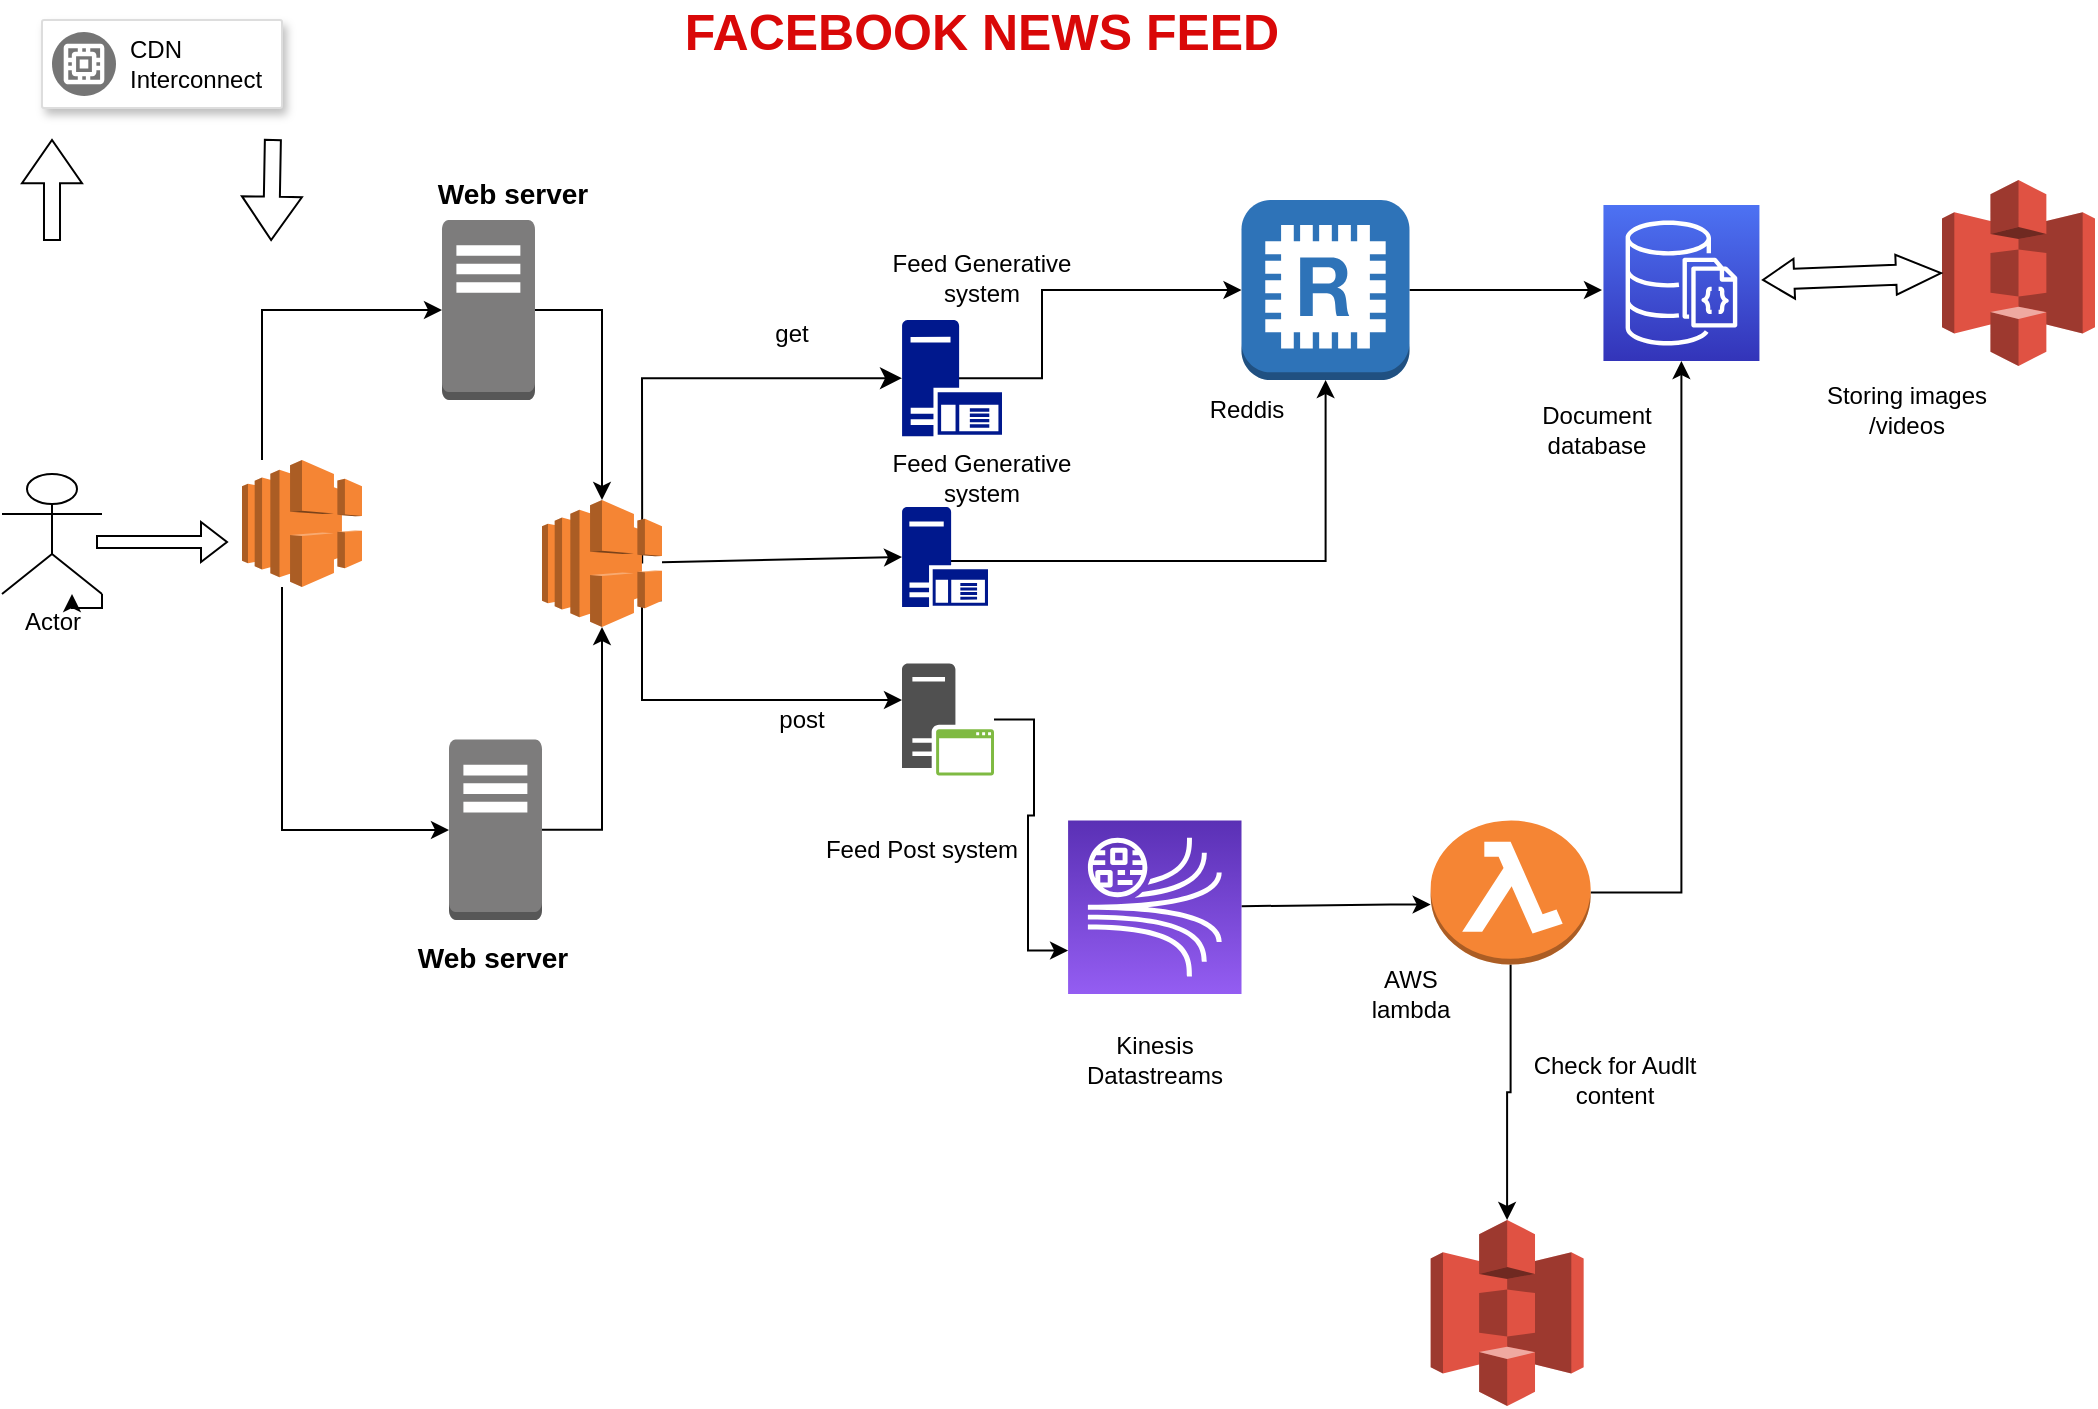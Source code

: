 <mxfile version="21.3.5" type="github">
  <diagram name="Page-1" id="XS_dt15CcSUX4DF8-uGM">
    <mxGraphModel dx="1306" dy="708" grid="1" gridSize="10" guides="1" tooltips="1" connect="1" arrows="1" fold="1" page="1" pageScale="1" pageWidth="850" pageHeight="1100" math="0" shadow="0">
      <root>
        <mxCell id="0" />
        <mxCell id="1" parent="0" />
        <mxCell id="ZGd59PmrkyYw04epXtnP-1" value="Actor" style="shape=umlActor;verticalLabelPosition=bottom;verticalAlign=top;html=1;outlineConnect=0;" vertex="1" parent="1">
          <mxGeometry x="40" y="277" width="50" height="60" as="geometry" />
        </mxCell>
        <mxCell id="ZGd59PmrkyYw04epXtnP-2" style="edgeStyle=orthogonalEdgeStyle;rounded=0;orthogonalLoop=1;jettySize=auto;html=1;" edge="1" parent="1" source="ZGd59PmrkyYw04epXtnP-4" target="ZGd59PmrkyYw04epXtnP-43">
          <mxGeometry relative="1" as="geometry">
            <Array as="points">
              <mxPoint x="180" y="455" />
            </Array>
          </mxGeometry>
        </mxCell>
        <mxCell id="ZGd59PmrkyYw04epXtnP-3" style="edgeStyle=orthogonalEdgeStyle;rounded=0;orthogonalLoop=1;jettySize=auto;html=1;" edge="1" parent="1" source="ZGd59PmrkyYw04epXtnP-4" target="ZGd59PmrkyYw04epXtnP-39">
          <mxGeometry relative="1" as="geometry">
            <Array as="points">
              <mxPoint x="170" y="195" />
            </Array>
          </mxGeometry>
        </mxCell>
        <mxCell id="ZGd59PmrkyYw04epXtnP-4" value="" style="outlineConnect=0;dashed=0;verticalLabelPosition=bottom;verticalAlign=top;align=center;html=1;shape=mxgraph.aws3.elastic_load_balancing;fillColor=#F58534;gradientColor=none;" vertex="1" parent="1">
          <mxGeometry x="160" y="270" width="60" height="63.5" as="geometry" />
        </mxCell>
        <mxCell id="ZGd59PmrkyYw04epXtnP-5" value="" style="strokeColor=#dddddd;shadow=1;strokeWidth=1;rounded=1;absoluteArcSize=1;arcSize=2;" vertex="1" parent="1">
          <mxGeometry x="60" y="50" width="120" height="44" as="geometry" />
        </mxCell>
        <mxCell id="ZGd59PmrkyYw04epXtnP-6" value="CDN&#xa;Interconnect" style="sketch=0;dashed=0;connectable=0;html=1;fillColor=#757575;strokeColor=none;shape=mxgraph.gcp2.google_network_edge_cache;part=1;labelPosition=right;verticalLabelPosition=middle;align=left;verticalAlign=middle;spacingLeft=5;fontSize=12;" vertex="1" parent="ZGd59PmrkyYw04epXtnP-5">
          <mxGeometry y="0.5" width="32" height="32" relative="1" as="geometry">
            <mxPoint x="5" y="-16" as="offset" />
          </mxGeometry>
        </mxCell>
        <mxCell id="ZGd59PmrkyYw04epXtnP-7" value="" style="shape=singleArrow;direction=north;whiteSpace=wrap;html=1;arrowWidth=0.267;arrowSize=0.433;" vertex="1" parent="1">
          <mxGeometry x="50" y="110" width="30" height="50" as="geometry" />
        </mxCell>
        <mxCell id="ZGd59PmrkyYw04epXtnP-8" value="" style="shape=singleArrow;direction=north;whiteSpace=wrap;html=1;arrowWidth=0.267;arrowSize=0.433;rotation=-179;" vertex="1" parent="1">
          <mxGeometry x="160" y="110" width="30" height="50" as="geometry" />
        </mxCell>
        <mxCell id="ZGd59PmrkyYw04epXtnP-9" value="" style="shape=singleArrow;direction=north;whiteSpace=wrap;html=1;rotation=90;" vertex="1" parent="1">
          <mxGeometry x="110" y="278.5" width="20" height="65" as="geometry" />
        </mxCell>
        <mxCell id="ZGd59PmrkyYw04epXtnP-10" style="edgeStyle=orthogonalEdgeStyle;rounded=0;orthogonalLoop=1;jettySize=auto;html=1;entryX=0;entryY=0.5;entryDx=0;entryDy=0;entryPerimeter=0;exitX=0.57;exitY=0.5;exitDx=0;exitDy=0;exitPerimeter=0;" edge="1" parent="1" source="ZGd59PmrkyYw04epXtnP-11" target="ZGd59PmrkyYw04epXtnP-32">
          <mxGeometry relative="1" as="geometry">
            <Array as="points">
              <mxPoint x="560" y="229" />
              <mxPoint x="560" y="185" />
            </Array>
          </mxGeometry>
        </mxCell>
        <mxCell id="ZGd59PmrkyYw04epXtnP-11" value="" style="sketch=0;aspect=fixed;pointerEvents=1;shadow=0;dashed=0;html=1;strokeColor=none;labelPosition=center;verticalLabelPosition=bottom;verticalAlign=top;align=center;fillColor=#00188D;shape=mxgraph.mscae.enterprise.application_server" vertex="1" parent="1">
          <mxGeometry x="490" y="200" width="50" height="58.14" as="geometry" />
        </mxCell>
        <mxCell id="ZGd59PmrkyYw04epXtnP-12" style="edgeStyle=orthogonalEdgeStyle;rounded=0;orthogonalLoop=1;jettySize=auto;html=1;exitX=0.302;exitY=0.54;exitDx=0;exitDy=0;exitPerimeter=0;" edge="1" parent="1" source="ZGd59PmrkyYw04epXtnP-13" target="ZGd59PmrkyYw04epXtnP-32">
          <mxGeometry relative="1" as="geometry" />
        </mxCell>
        <mxCell id="ZGd59PmrkyYw04epXtnP-13" value="" style="sketch=0;aspect=fixed;pointerEvents=1;shadow=0;dashed=0;html=1;strokeColor=none;labelPosition=center;verticalLabelPosition=bottom;verticalAlign=top;align=center;fillColor=#00188D;shape=mxgraph.mscae.enterprise.application_server" vertex="1" parent="1">
          <mxGeometry x="490" y="293.5" width="43" height="50" as="geometry" />
        </mxCell>
        <mxCell id="ZGd59PmrkyYw04epXtnP-14" style="edgeStyle=orthogonalEdgeStyle;rounded=0;orthogonalLoop=1;jettySize=auto;html=1;entryX=1;entryY=0.25;entryDx=0;entryDy=0;entryPerimeter=0;" edge="1" parent="1" source="ZGd59PmrkyYw04epXtnP-30" target="ZGd59PmrkyYw04epXtnP-21">
          <mxGeometry relative="1" as="geometry">
            <mxPoint x="423" y="395" as="sourcePoint" />
          </mxGeometry>
        </mxCell>
        <mxCell id="ZGd59PmrkyYw04epXtnP-15" value="" style="edgeStyle=elbowEdgeStyle;elbow=horizontal;endArrow=classic;html=1;curved=0;rounded=0;endSize=8;startSize=8;entryX=0;entryY=0.5;entryDx=0;entryDy=0;entryPerimeter=0;exitX=0.835;exitY=0.5;exitDx=0;exitDy=0;exitPerimeter=0;" edge="1" parent="1" source="ZGd59PmrkyYw04epXtnP-46" target="ZGd59PmrkyYw04epXtnP-11">
          <mxGeometry width="50" height="50" relative="1" as="geometry">
            <mxPoint x="390" y="329.75" as="sourcePoint" />
            <mxPoint x="470" y="229.75" as="targetPoint" />
            <Array as="points">
              <mxPoint x="360" y="270" />
            </Array>
          </mxGeometry>
        </mxCell>
        <mxCell id="ZGd59PmrkyYw04epXtnP-16" value="" style="endArrow=classic;html=1;rounded=0;entryX=0;entryY=0.5;entryDx=0;entryDy=0;entryPerimeter=0;" edge="1" parent="1" source="ZGd59PmrkyYw04epXtnP-46" target="ZGd59PmrkyYw04epXtnP-13">
          <mxGeometry width="50" height="50" relative="1" as="geometry">
            <mxPoint x="370" y="310.4" as="sourcePoint" />
            <mxPoint x="490" y="305" as="targetPoint" />
          </mxGeometry>
        </mxCell>
        <mxCell id="ZGd59PmrkyYw04epXtnP-17" value="get" style="text;strokeColor=none;align=center;fillColor=none;html=1;verticalAlign=middle;whiteSpace=wrap;rounded=0;" vertex="1" parent="1">
          <mxGeometry x="400" y="193.75" width="70" height="26.25" as="geometry" />
        </mxCell>
        <mxCell id="ZGd59PmrkyYw04epXtnP-18" value="post" style="text;strokeColor=none;align=center;fillColor=none;html=1;verticalAlign=middle;whiteSpace=wrap;rounded=0;" vertex="1" parent="1">
          <mxGeometry x="410" y="389.75" width="60" height="20" as="geometry" />
        </mxCell>
        <mxCell id="ZGd59PmrkyYw04epXtnP-19" value="AWS lambda" style="text;strokeColor=none;align=center;fillColor=none;html=1;verticalAlign=middle;whiteSpace=wrap;rounded=0;" vertex="1" parent="1">
          <mxGeometry x="714.33" y="522.25" width="61" height="30" as="geometry" />
        </mxCell>
        <mxCell id="ZGd59PmrkyYw04epXtnP-20" style="edgeStyle=orthogonalEdgeStyle;rounded=0;orthogonalLoop=1;jettySize=auto;html=1;" edge="1" parent="1" source="ZGd59PmrkyYw04epXtnP-21" target="ZGd59PmrkyYw04epXtnP-24">
          <mxGeometry relative="1" as="geometry">
            <Array as="points">
              <mxPoint x="734.33" y="492.25" />
              <mxPoint x="734.33" y="492.25" />
            </Array>
          </mxGeometry>
        </mxCell>
        <mxCell id="ZGd59PmrkyYw04epXtnP-21" value="" style="sketch=0;points=[[0,0,0],[0.25,0,0],[0.5,0,0],[0.75,0,0],[1,0,0],[0,1,0],[0.25,1,0],[0.5,1,0],[0.75,1,0],[1,1,0],[0,0.25,0],[0,0.5,0],[0,0.75,0],[1,0.25,0],[1,0.5,0],[1,0.75,0]];outlineConnect=0;fontColor=#232F3E;gradientColor=#945DF2;gradientDirection=north;fillColor=#5A30B5;strokeColor=#ffffff;dashed=0;verticalLabelPosition=bottom;verticalAlign=top;align=center;html=1;fontSize=12;fontStyle=0;aspect=fixed;shape=mxgraph.aws4.resourceIcon;resIcon=mxgraph.aws4.kinesis_data_streams;rotation=-180;" vertex="1" parent="1">
          <mxGeometry x="573.04" y="450.25" width="86.71" height="86.71" as="geometry" />
        </mxCell>
        <mxCell id="ZGd59PmrkyYw04epXtnP-22" style="edgeStyle=orthogonalEdgeStyle;rounded=0;orthogonalLoop=1;jettySize=auto;html=1;" edge="1" parent="1" source="ZGd59PmrkyYw04epXtnP-24" target="ZGd59PmrkyYw04epXtnP-29">
          <mxGeometry relative="1" as="geometry" />
        </mxCell>
        <mxCell id="ZGd59PmrkyYw04epXtnP-23" style="edgeStyle=orthogonalEdgeStyle;rounded=0;orthogonalLoop=1;jettySize=auto;html=1;" edge="1" parent="1" source="ZGd59PmrkyYw04epXtnP-24" target="ZGd59PmrkyYw04epXtnP-28">
          <mxGeometry relative="1" as="geometry" />
        </mxCell>
        <mxCell id="ZGd59PmrkyYw04epXtnP-24" value="" style="outlineConnect=0;dashed=0;verticalLabelPosition=bottom;verticalAlign=top;align=center;html=1;shape=mxgraph.aws3.lambda_function;fillColor=#F58534;gradientColor=none;" vertex="1" parent="1">
          <mxGeometry x="754.33" y="450.25" width="80" height="72" as="geometry" />
        </mxCell>
        <mxCell id="ZGd59PmrkyYw04epXtnP-25" value="Kinesis Datastreams" style="text;strokeColor=none;align=center;fillColor=none;html=1;verticalAlign=middle;whiteSpace=wrap;rounded=0;" vertex="1" parent="1">
          <mxGeometry x="570" y="555" width="92.79" height="30" as="geometry" />
        </mxCell>
        <mxCell id="ZGd59PmrkyYw04epXtnP-26" value="Check for Audlt content" style="text;strokeColor=none;align=center;fillColor=none;html=1;verticalAlign=middle;whiteSpace=wrap;rounded=0;" vertex="1" parent="1">
          <mxGeometry x="800.0" y="560" width="92.79" height="40" as="geometry" />
        </mxCell>
        <mxCell id="ZGd59PmrkyYw04epXtnP-27" value="" style="outlineConnect=0;dashed=0;verticalLabelPosition=bottom;verticalAlign=top;align=center;html=1;shape=mxgraph.aws3.s3;fillColor=#E05243;gradientColor=none;" vertex="1" parent="1">
          <mxGeometry x="1010" y="130" width="76.5" height="93" as="geometry" />
        </mxCell>
        <mxCell id="ZGd59PmrkyYw04epXtnP-28" value="" style="outlineConnect=0;dashed=0;verticalLabelPosition=bottom;verticalAlign=top;align=center;html=1;shape=mxgraph.aws3.s3;fillColor=#E05243;gradientColor=none;" vertex="1" parent="1">
          <mxGeometry x="754.33" y="650" width="76.5" height="93" as="geometry" />
        </mxCell>
        <mxCell id="ZGd59PmrkyYw04epXtnP-29" value="" style="sketch=0;points=[[0,0,0],[0.25,0,0],[0.5,0,0],[0.75,0,0],[1,0,0],[0,1,0],[0.25,1,0],[0.5,1,0],[0.75,1,0],[1,1,0],[0,0.25,0],[0,0.5,0],[0,0.75,0],[1,0.25,0],[1,0.5,0],[1,0.75,0]];outlineConnect=0;fontColor=#232F3E;gradientColor=#4D72F3;gradientDirection=north;fillColor=#3334B9;strokeColor=#ffffff;dashed=0;verticalLabelPosition=bottom;verticalAlign=top;align=center;html=1;fontSize=12;fontStyle=0;aspect=fixed;shape=mxgraph.aws4.resourceIcon;resIcon=mxgraph.aws4.documentdb_with_mongodb_compatibility;" vertex="1" parent="1">
          <mxGeometry x="840.72" y="142.5" width="78" height="78" as="geometry" />
        </mxCell>
        <mxCell id="ZGd59PmrkyYw04epXtnP-30" value="" style="sketch=0;pointerEvents=1;shadow=0;dashed=0;html=1;strokeColor=none;fillColor=#505050;labelPosition=center;verticalLabelPosition=bottom;verticalAlign=top;outlineConnect=0;align=center;shape=mxgraph.office.servers.application_server_green;" vertex="1" parent="1">
          <mxGeometry x="490" y="371.75" width="46" height="56" as="geometry" />
        </mxCell>
        <mxCell id="ZGd59PmrkyYw04epXtnP-31" style="edgeStyle=orthogonalEdgeStyle;rounded=0;orthogonalLoop=1;jettySize=auto;html=1;" edge="1" parent="1" source="ZGd59PmrkyYw04epXtnP-32">
          <mxGeometry relative="1" as="geometry">
            <mxPoint x="840" y="185" as="targetPoint" />
          </mxGeometry>
        </mxCell>
        <mxCell id="ZGd59PmrkyYw04epXtnP-32" value="" style="outlineConnect=0;dashed=0;verticalLabelPosition=bottom;verticalAlign=top;align=center;html=1;shape=mxgraph.aws3.redis;fillColor=#2E73B8;gradientColor=none;" vertex="1" parent="1">
          <mxGeometry x="659.75" y="140" width="84" height="90" as="geometry" />
        </mxCell>
        <mxCell id="ZGd59PmrkyYw04epXtnP-33" value="&lt;font color=&quot;#d90808&quot; style=&quot;font-size: 25px;&quot;&gt;&lt;b&gt;FACEBOOK NEWS FEED&lt;/b&gt;&lt;/font&gt;" style="text;align=center;html=1;verticalAlign=middle;whiteSpace=wrap;rounded=1;strokeWidth=7;perimeterSpacing=2;fillStyle=solid;" vertex="1" parent="1">
          <mxGeometry x="330" y="40" width="400" height="30" as="geometry" />
        </mxCell>
        <mxCell id="ZGd59PmrkyYw04epXtnP-34" value="Reddis" style="text;strokeColor=none;align=center;fillColor=none;html=1;verticalAlign=middle;whiteSpace=wrap;rounded=0;" vertex="1" parent="1">
          <mxGeometry x="620" y="230" width="85.33" height="29.5" as="geometry" />
        </mxCell>
        <mxCell id="ZGd59PmrkyYw04epXtnP-35" value="Document database" style="text;strokeColor=none;align=center;fillColor=none;html=1;verticalAlign=middle;whiteSpace=wrap;rounded=0;" vertex="1" parent="1">
          <mxGeometry x="795" y="240" width="85.33" height="29.5" as="geometry" />
        </mxCell>
        <mxCell id="ZGd59PmrkyYw04epXtnP-36" value="Storing images /videos" style="text;strokeColor=none;align=center;fillColor=none;html=1;verticalAlign=middle;whiteSpace=wrap;rounded=0;" vertex="1" parent="1">
          <mxGeometry x="950" y="230" width="85.33" height="29.5" as="geometry" />
        </mxCell>
        <mxCell id="ZGd59PmrkyYw04epXtnP-37" value="" style="shape=flexArrow;endArrow=classic;startArrow=classic;html=1;rounded=0;entryX=0;entryY=0.5;entryDx=0;entryDy=0;entryPerimeter=0;startWidth=9;startSize=4.88;endWidth=9;endSize=7.16;" edge="1" parent="1" target="ZGd59PmrkyYw04epXtnP-27">
          <mxGeometry width="100" height="100" relative="1" as="geometry">
            <mxPoint x="920" y="180" as="sourcePoint" />
            <mxPoint x="1000" y="174" as="targetPoint" />
          </mxGeometry>
        </mxCell>
        <mxCell id="ZGd59PmrkyYw04epXtnP-38" style="edgeStyle=orthogonalEdgeStyle;rounded=0;orthogonalLoop=1;jettySize=auto;html=1;" edge="1" parent="1" source="ZGd59PmrkyYw04epXtnP-39" target="ZGd59PmrkyYw04epXtnP-46">
          <mxGeometry relative="1" as="geometry" />
        </mxCell>
        <mxCell id="ZGd59PmrkyYw04epXtnP-39" value="" style="outlineConnect=0;dashed=0;verticalLabelPosition=bottom;verticalAlign=top;align=center;html=1;shape=mxgraph.aws3.traditional_server;fillColor=#7D7C7C;gradientColor=none;" vertex="1" parent="1">
          <mxGeometry x="260" y="150" width="46.5" height="90" as="geometry" />
        </mxCell>
        <mxCell id="ZGd59PmrkyYw04epXtnP-40" style="edgeStyle=orthogonalEdgeStyle;rounded=0;orthogonalLoop=1;jettySize=auto;html=1;exitX=1;exitY=1;exitDx=0;exitDy=0;exitPerimeter=0;" edge="1" parent="1" source="ZGd59PmrkyYw04epXtnP-1" target="ZGd59PmrkyYw04epXtnP-1">
          <mxGeometry relative="1" as="geometry">
            <Array as="points">
              <mxPoint x="75" y="344" />
            </Array>
          </mxGeometry>
        </mxCell>
        <mxCell id="ZGd59PmrkyYw04epXtnP-41" value="&lt;p style=&quot;line-height: 90%;&quot;&gt;&lt;font style=&quot;font-size: 14px;&quot;&gt;Web server&lt;/font&gt;&lt;/p&gt;" style="text;strokeColor=none;fillColor=none;html=1;fontSize=24;fontStyle=1;verticalAlign=middle;align=center;" vertex="1" parent="1">
          <mxGeometry x="260" y="130" width="70" height="10" as="geometry" />
        </mxCell>
        <mxCell id="ZGd59PmrkyYw04epXtnP-42" style="edgeStyle=orthogonalEdgeStyle;rounded=0;orthogonalLoop=1;jettySize=auto;html=1;exitX=1;exitY=0.5;exitDx=0;exitDy=0;exitPerimeter=0;" edge="1" parent="1" source="ZGd59PmrkyYw04epXtnP-43" target="ZGd59PmrkyYw04epXtnP-46">
          <mxGeometry relative="1" as="geometry" />
        </mxCell>
        <mxCell id="ZGd59PmrkyYw04epXtnP-43" value="" style="outlineConnect=0;dashed=0;verticalLabelPosition=bottom;verticalAlign=top;align=center;html=1;shape=mxgraph.aws3.traditional_server;fillColor=#7D7C7C;gradientColor=none;" vertex="1" parent="1">
          <mxGeometry x="263.5" y="409.75" width="46.5" height="90.25" as="geometry" />
        </mxCell>
        <mxCell id="ZGd59PmrkyYw04epXtnP-44" value="&lt;p style=&quot;line-height: 90%;&quot;&gt;&lt;font style=&quot;font-size: 14px;&quot;&gt;Web server&lt;/font&gt;&lt;/p&gt;" style="text;strokeColor=none;fillColor=none;html=1;fontSize=24;fontStyle=1;verticalAlign=middle;align=center;" vertex="1" parent="1">
          <mxGeometry x="250" y="512.25" width="70" height="10" as="geometry" />
        </mxCell>
        <mxCell id="ZGd59PmrkyYw04epXtnP-45" style="edgeStyle=orthogonalEdgeStyle;rounded=0;orthogonalLoop=1;jettySize=auto;html=1;exitX=1;exitY=0.79;exitDx=0;exitDy=0;exitPerimeter=0;" edge="1" parent="1" source="ZGd59PmrkyYw04epXtnP-46" target="ZGd59PmrkyYw04epXtnP-30">
          <mxGeometry relative="1" as="geometry">
            <Array as="points">
              <mxPoint x="360" y="340" />
              <mxPoint x="360" y="390" />
            </Array>
          </mxGeometry>
        </mxCell>
        <mxCell id="ZGd59PmrkyYw04epXtnP-46" value="" style="outlineConnect=0;dashed=0;verticalLabelPosition=bottom;verticalAlign=top;align=center;html=1;shape=mxgraph.aws3.elastic_load_balancing;fillColor=#F58534;gradientColor=none;" vertex="1" parent="1">
          <mxGeometry x="310" y="290" width="60" height="63.5" as="geometry" />
        </mxCell>
        <mxCell id="ZGd59PmrkyYw04epXtnP-47" value="Feed Generative system" style="text;strokeColor=none;align=center;fillColor=none;html=1;verticalAlign=middle;whiteSpace=wrap;rounded=0;" vertex="1" parent="1">
          <mxGeometry x="480" y="163.75" width="100" height="30" as="geometry" />
        </mxCell>
        <mxCell id="ZGd59PmrkyYw04epXtnP-48" value="Feed Generative system" style="text;strokeColor=none;align=center;fillColor=none;html=1;verticalAlign=middle;whiteSpace=wrap;rounded=0;" vertex="1" parent="1">
          <mxGeometry x="480" y="263.5" width="100" height="30" as="geometry" />
        </mxCell>
        <mxCell id="ZGd59PmrkyYw04epXtnP-49" value="Feed Post system" style="text;strokeColor=none;align=center;fillColor=none;html=1;verticalAlign=middle;whiteSpace=wrap;rounded=0;" vertex="1" parent="1">
          <mxGeometry x="450" y="450.25" width="100" height="30" as="geometry" />
        </mxCell>
      </root>
    </mxGraphModel>
  </diagram>
</mxfile>
